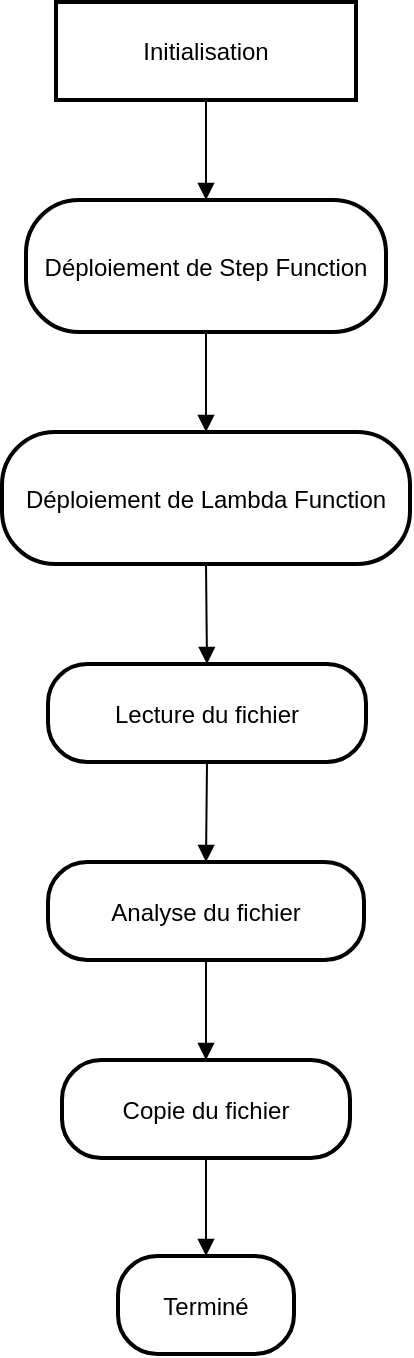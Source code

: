 <mxfile version="24.8.2">
  <diagram name="Page-1" id="zzQXg6BZHFuYtFIu0NEO">
    <mxGraphModel>
      <root>
        <mxCell id="0" />
        <mxCell id="1" parent="0" />
        <mxCell id="2" value="Initialisation" style="whiteSpace=wrap;strokeWidth=2;" vertex="1" parent="1">
          <mxGeometry x="35" y="8" width="150" height="49" as="geometry" />
        </mxCell>
        <mxCell id="3" value="Déploiement de Step Function" style="rounded=1;arcSize=40;strokeWidth=2" vertex="1" parent="1">
          <mxGeometry x="20" y="107" width="180" height="66" as="geometry" />
        </mxCell>
        <mxCell id="4" value="Déploiement de Lambda Function" style="rounded=1;arcSize=40;strokeWidth=2" vertex="1" parent="1">
          <mxGeometry x="8" y="223" width="204" height="66" as="geometry" />
        </mxCell>
        <mxCell id="5" value="Lecture du fichier" style="rounded=1;arcSize=40;strokeWidth=2" vertex="1" parent="1">
          <mxGeometry x="31" y="339" width="159" height="49" as="geometry" />
        </mxCell>
        <mxCell id="6" value="Analyse du fichier" style="rounded=1;arcSize=40;strokeWidth=2" vertex="1" parent="1">
          <mxGeometry x="31" y="438" width="158" height="49" as="geometry" />
        </mxCell>
        <mxCell id="7" value="Copie du fichier" style="rounded=1;arcSize=40;strokeWidth=2" vertex="1" parent="1">
          <mxGeometry x="38" y="537" width="144" height="49" as="geometry" />
        </mxCell>
        <mxCell id="8" value="Terminé" style="rounded=1;arcSize=40;strokeWidth=2" vertex="1" parent="1">
          <mxGeometry x="66" y="635" width="88" height="49" as="geometry" />
        </mxCell>
        <mxCell id="9" value="" style="curved=1;startArrow=none;endArrow=block;exitX=0.5;exitY=0.99;entryX=0.5;entryY=-0.01;" edge="1" parent="1" source="2" target="3">
          <mxGeometry relative="1" as="geometry">
            <Array as="points" />
          </mxGeometry>
        </mxCell>
        <mxCell id="10" value="" style="curved=1;startArrow=none;endArrow=block;exitX=0.5;exitY=1;entryX=0.5;entryY=0;" edge="1" parent="1" source="3" target="4">
          <mxGeometry relative="1" as="geometry">
            <Array as="points" />
          </mxGeometry>
        </mxCell>
        <mxCell id="11" value="" style="curved=1;startArrow=none;endArrow=block;exitX=0.5;exitY=1;entryX=0.5;entryY=0;" edge="1" parent="1" source="4" target="5">
          <mxGeometry relative="1" as="geometry">
            <Array as="points" />
          </mxGeometry>
        </mxCell>
        <mxCell id="12" value="" style="curved=1;startArrow=none;endArrow=block;exitX=0.5;exitY=1;entryX=0.5;entryY=0;" edge="1" parent="1" source="5" target="6">
          <mxGeometry relative="1" as="geometry">
            <Array as="points" />
          </mxGeometry>
        </mxCell>
        <mxCell id="13" value="" style="curved=1;startArrow=none;endArrow=block;exitX=0.5;exitY=0.99;entryX=0.5;entryY=-0.01;" edge="1" parent="1" source="6" target="7">
          <mxGeometry relative="1" as="geometry">
            <Array as="points" />
          </mxGeometry>
        </mxCell>
        <mxCell id="14" value="" style="curved=1;startArrow=none;endArrow=block;exitX=0.5;exitY=0.98;entryX=0.5;entryY=0;" edge="1" parent="1" source="7" target="8">
          <mxGeometry relative="1" as="geometry">
            <Array as="points" />
          </mxGeometry>
        </mxCell>
      </root>
    </mxGraphModel>
  </diagram>
</mxfile>
